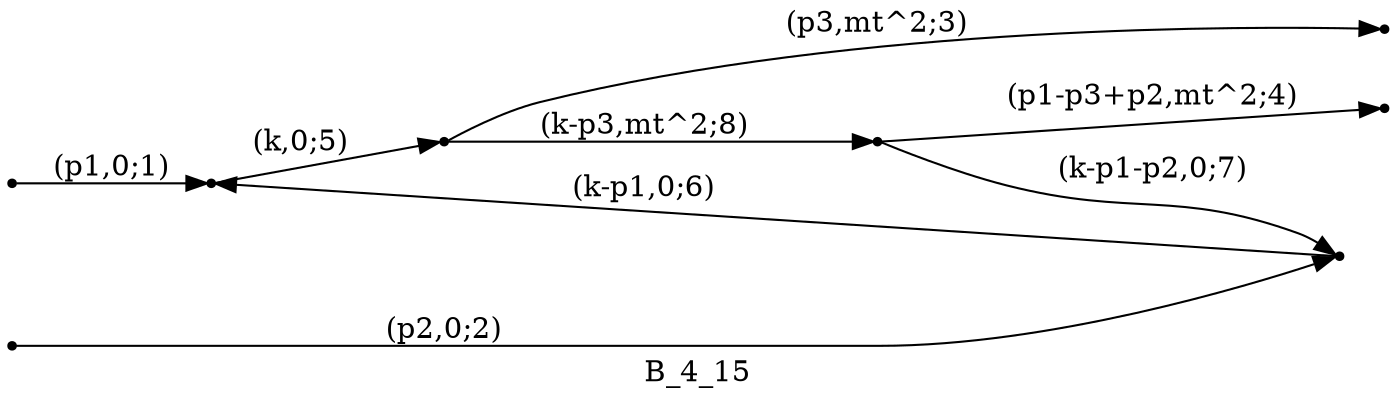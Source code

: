 digraph B_4_15 {
  label="B_4_15";
  rankdir="LR";
  subgraph edges {
    -1 -> 2 [label="(p1,0;1)"];
    -2 -> 3 [label="(p2,0;2)"];
    4 -> -3 [label="(p3,mt^2;3)"];
    1 -> -4 [label="(p1-p3+p2,mt^2;4)"];
    2 -> 4 [label="(k,0;5)"];
    3 -> 2 [label="(k-p1,0;6)"];
    1 -> 3 [label="(k-p1-p2,0;7)"];
    4 -> 1 [label="(k-p3,mt^2;8)"];
  }
  subgraph incoming { rank="source"; -1; -2; }
  subgraph outgoing { rank="sink"; -3; -4; }
-4 [shape=point];
-3 [shape=point];
-2 [shape=point];
-1 [shape=point];
1 [shape=point];
2 [shape=point];
3 [shape=point];
4 [shape=point];
}

